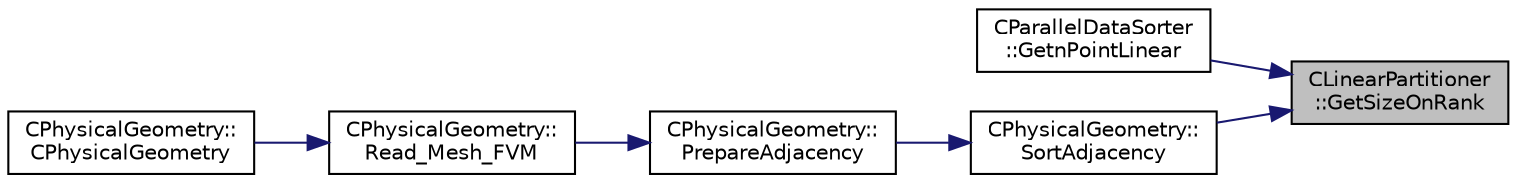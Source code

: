 digraph "CLinearPartitioner::GetSizeOnRank"
{
 // LATEX_PDF_SIZE
  edge [fontname="Helvetica",fontsize="10",labelfontname="Helvetica",labelfontsize="10"];
  node [fontname="Helvetica",fontsize="10",shape=record];
  rankdir="RL";
  Node1 [label="CLinearPartitioner\l::GetSizeOnRank",height=0.2,width=0.4,color="black", fillcolor="grey75", style="filled", fontcolor="black",tooltip="Get the total size of the current rank's linear partition."];
  Node1 -> Node2 [dir="back",color="midnightblue",fontsize="10",style="solid",fontname="Helvetica"];
  Node2 [label="CParallelDataSorter\l::GetnPointLinear",height=0.2,width=0.4,color="black", fillcolor="white", style="filled",URL="$classCParallelDataSorter.html#aee08dc786ed70257fd3919851d3fa2c7",tooltip="Get the linear number of points \\input rank - the processor rank."];
  Node1 -> Node3 [dir="back",color="midnightblue",fontsize="10",style="solid",fontname="Helvetica"];
  Node3 [label="CPhysicalGeometry::\lSortAdjacency",height=0.2,width=0.4,color="black", fillcolor="white", style="filled",URL="$classCPhysicalGeometry.html#a9d1252866c737c13a55f4a2355c618df",tooltip="Routine to sort the adjacency for ParMETIS for graph partitioning in parallel."];
  Node3 -> Node4 [dir="back",color="midnightblue",fontsize="10",style="solid",fontname="Helvetica"];
  Node4 [label="CPhysicalGeometry::\lPrepareAdjacency",height=0.2,width=0.4,color="black", fillcolor="white", style="filled",URL="$classCPhysicalGeometry.html#add2602b741adf76bd26950faa9d11dea",tooltip="Prepares the grid point adjacency based on a linearly partitioned mesh object needed by ParMETIS for ..."];
  Node4 -> Node5 [dir="back",color="midnightblue",fontsize="10",style="solid",fontname="Helvetica"];
  Node5 [label="CPhysicalGeometry::\lRead_Mesh_FVM",height=0.2,width=0.4,color="black", fillcolor="white", style="filled",URL="$classCPhysicalGeometry.html#ad4096218a43c6a5ec4c56576c0c30e5b",tooltip="Reads the geometry of the grid and adjust the boundary conditions with the configuration file in para..."];
  Node5 -> Node6 [dir="back",color="midnightblue",fontsize="10",style="solid",fontname="Helvetica"];
  Node6 [label="CPhysicalGeometry::\lCPhysicalGeometry",height=0.2,width=0.4,color="black", fillcolor="white", style="filled",URL="$classCPhysicalGeometry.html#a075a737b341a64de5463ddd41096692e",tooltip="Reads the geometry of the grid and adjust the boundary conditions with the configuration file."];
}
